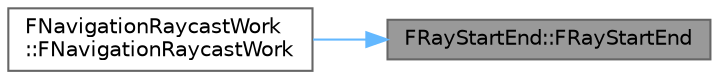 digraph "FRayStartEnd::FRayStartEnd"
{
 // INTERACTIVE_SVG=YES
 // LATEX_PDF_SIZE
  bgcolor="transparent";
  edge [fontname=Helvetica,fontsize=10,labelfontname=Helvetica,labelfontsize=10];
  node [fontname=Helvetica,fontsize=10,shape=box,height=0.2,width=0.4];
  rankdir="RL";
  Node1 [id="Node000001",label="FRayStartEnd::FRayStartEnd",height=0.2,width=0.4,color="gray40", fillcolor="grey60", style="filled", fontcolor="black",tooltip=" "];
  Node1 -> Node2 [id="edge1_Node000001_Node000002",dir="back",color="steelblue1",style="solid",tooltip=" "];
  Node2 [id="Node000002",label="FNavigationRaycastWork\l::FNavigationRaycastWork",height=0.2,width=0.4,color="grey40", fillcolor="white", style="filled",URL="$db/d18/structFNavigationRaycastWork.html#a2ceb434a8c4769669e7c56952fcaf40d",tooltip=" "];
}
